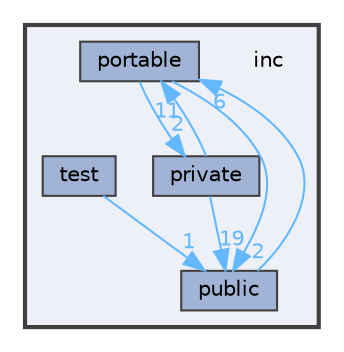digraph "inc"
{
 // LATEX_PDF_SIZE
  bgcolor="transparent";
  edge [fontname=Helvetica,fontsize=10,labelfontname=Helvetica,labelfontsize=10];
  node [fontname=Helvetica,fontsize=10,shape=box,height=0.2,width=0.4];
  compound=true
  subgraph clusterdir_bfccd401955b95cf8c75461437045ac0 {
    graph [ bgcolor="#edf0f7", pencolor="grey25", label="", fontname=Helvetica,fontsize=10 style="filled,bold", URL="dir_bfccd401955b95cf8c75461437045ac0.html",tooltip=""]
    dir_bfccd401955b95cf8c75461437045ac0 [shape=plaintext, label="inc"];
  dir_3e3aebe1e2ec5404bf22059206930a16 [label="portable", fillcolor="#a2b4d6", color="grey25", style="filled", URL="dir_3e3aebe1e2ec5404bf22059206930a16.html",tooltip=""];
  dir_e4fcf9e5f21565a0c0eb9e1059d76346 [label="private", fillcolor="#a2b4d6", color="grey25", style="filled", URL="dir_e4fcf9e5f21565a0c0eb9e1059d76346.html",tooltip=""];
  dir_d9a38965348b76da68c014a5600bf8da [label="public", fillcolor="#a2b4d6", color="grey25", style="filled", URL="dir_d9a38965348b76da68c014a5600bf8da.html",tooltip=""];
  dir_7e509dd52a1309db763b44e0cb6b80bb [label="test", fillcolor="#a2b4d6", color="grey25", style="filled", URL="dir_7e509dd52a1309db763b44e0cb6b80bb.html",tooltip=""];
  }
  dir_3e3aebe1e2ec5404bf22059206930a16->dir_d9a38965348b76da68c014a5600bf8da [headlabel="2", labeldistance=1.5 headhref="dir_000008_000012.html" href="dir_000008_000012.html" color="steelblue1" fontcolor="steelblue1"];
  dir_3e3aebe1e2ec5404bf22059206930a16->dir_e4fcf9e5f21565a0c0eb9e1059d76346 [headlabel="2", labeldistance=1.5 headhref="dir_000008_000010.html" href="dir_000008_000010.html" color="steelblue1" fontcolor="steelblue1"];
  dir_e4fcf9e5f21565a0c0eb9e1059d76346->dir_3e3aebe1e2ec5404bf22059206930a16 [headlabel="11", labeldistance=1.5 headhref="dir_000010_000008.html" href="dir_000010_000008.html" color="steelblue1" fontcolor="steelblue1"];
  dir_e4fcf9e5f21565a0c0eb9e1059d76346->dir_d9a38965348b76da68c014a5600bf8da [headlabel="19", labeldistance=1.5 headhref="dir_000010_000012.html" href="dir_000010_000012.html" color="steelblue1" fontcolor="steelblue1"];
  dir_d9a38965348b76da68c014a5600bf8da->dir_3e3aebe1e2ec5404bf22059206930a16 [headlabel="6", labeldistance=1.5 headhref="dir_000012_000008.html" href="dir_000012_000008.html" color="steelblue1" fontcolor="steelblue1"];
  dir_7e509dd52a1309db763b44e0cb6b80bb->dir_d9a38965348b76da68c014a5600bf8da [headlabel="1", labeldistance=1.5 headhref="dir_000016_000012.html" href="dir_000016_000012.html" color="steelblue1" fontcolor="steelblue1"];
}
